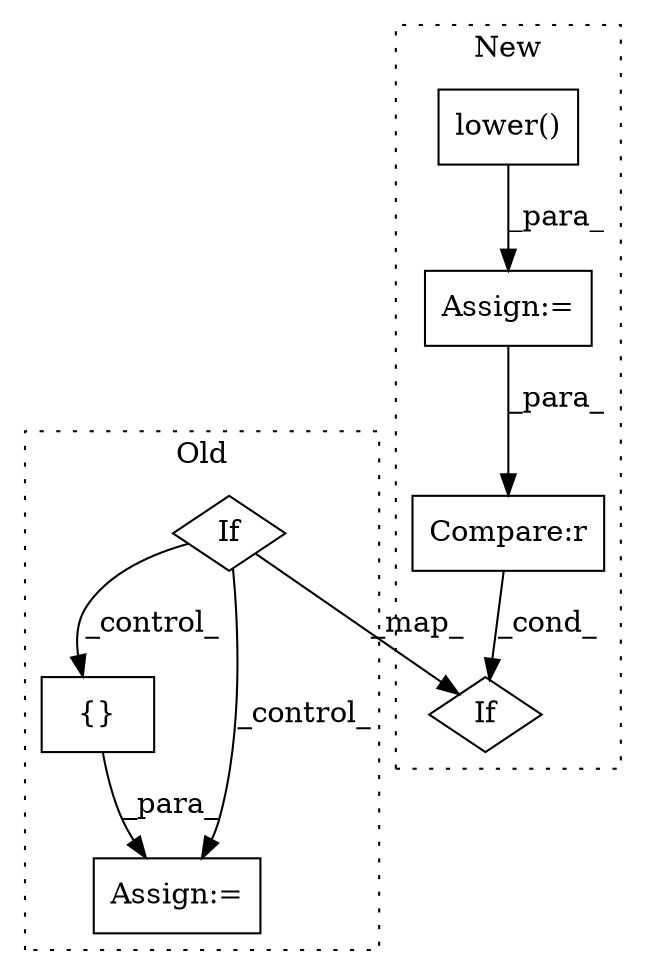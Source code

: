 digraph G {
subgraph cluster0 {
1 [label="{}" a="59" s="1720,1748" l="1,0" shape="box"];
4 [label="Assign:=" a="68" s="1463" l="20" shape="box"];
5 [label="If" a="96" s="795" l="3" shape="diamond"];
label = "Old";
style="dotted";
}
subgraph cluster1 {
2 [label="lower()" a="75" s="3250" l="13" shape="box"];
3 [label="Assign:=" a="68" s="3247" l="3" shape="box"];
6 [label="If" a="96" s="3268" l="3" shape="diamond"];
7 [label="Compare:r" a="40" s="3271" l="19" shape="box"];
label = "New";
style="dotted";
}
1 -> 4 [label="_para_"];
2 -> 3 [label="_para_"];
3 -> 7 [label="_para_"];
5 -> 1 [label="_control_"];
5 -> 4 [label="_control_"];
5 -> 6 [label="_map_"];
7 -> 6 [label="_cond_"];
}